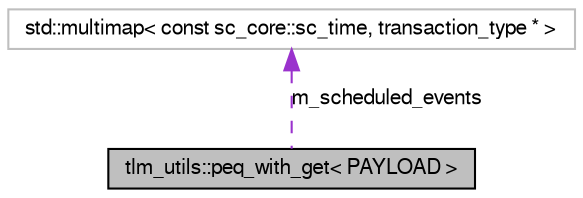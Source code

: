 digraph G
{
  edge [fontname="FreeSans",fontsize="10",labelfontname="FreeSans",labelfontsize="10"];
  node [fontname="FreeSans",fontsize="10",shape=record];
  Node1 [label="tlm_utils::peq_with_get\< PAYLOAD \>",height=0.2,width=0.4,color="black", fillcolor="grey75", style="filled" fontcolor="black"];
  Node2 -> Node1 [dir=back,color="darkorchid3",fontsize="10",style="dashed",label="m_scheduled_events",fontname="FreeSans"];
  Node2 [label="std::multimap\< const sc_core::sc_time, transaction_type * \>",height=0.2,width=0.4,color="grey75", fillcolor="white", style="filled"];
}
